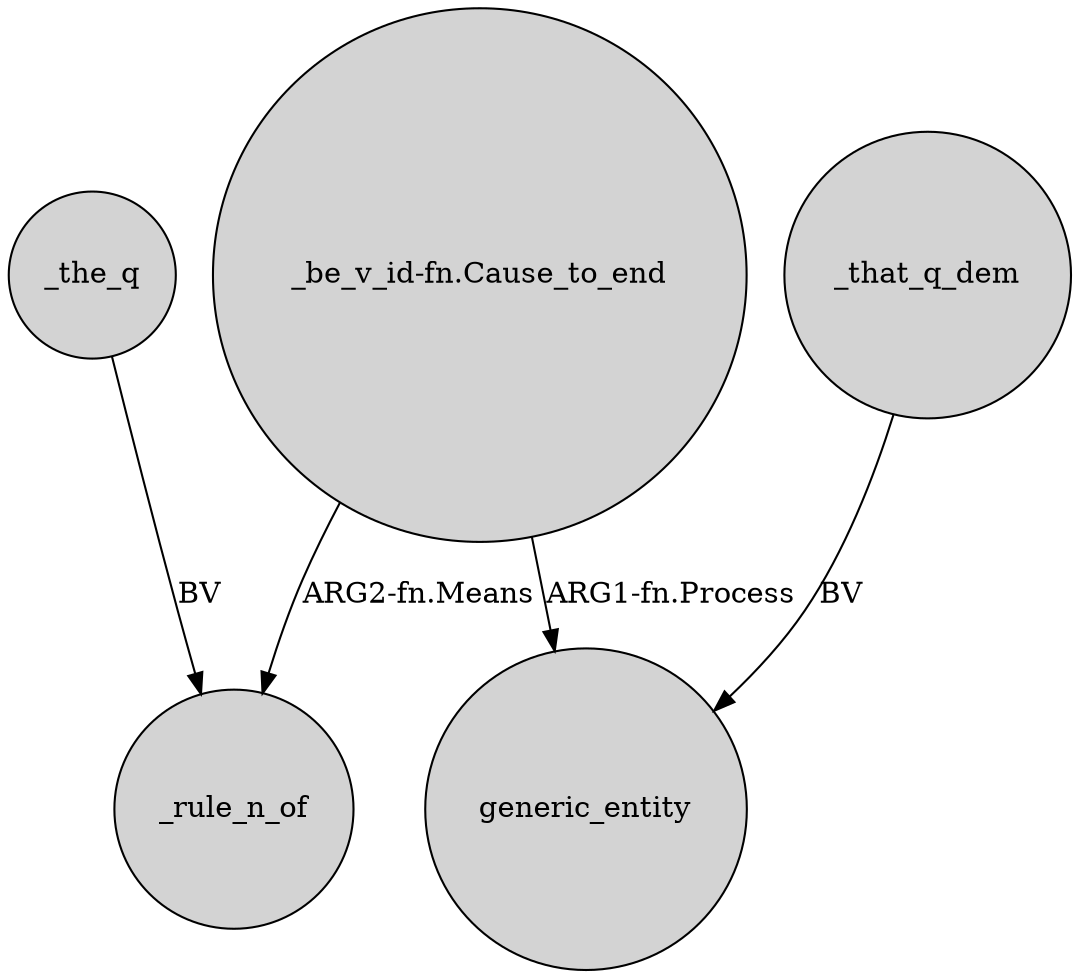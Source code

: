 digraph {
	node [shape=circle style=filled]
	_the_q -> _rule_n_of [label=BV]
	"_be_v_id-fn.Cause_to_end" -> generic_entity [label="ARG1-fn.Process"]
	"_be_v_id-fn.Cause_to_end" -> _rule_n_of [label="ARG2-fn.Means"]
	_that_q_dem -> generic_entity [label=BV]
}
